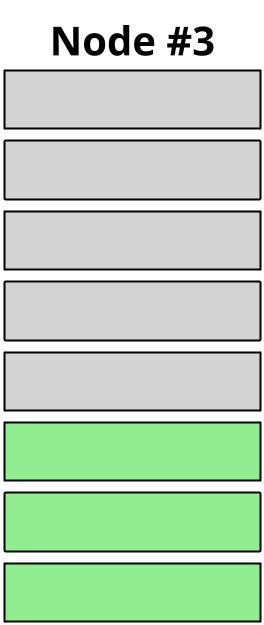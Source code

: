 @startuml
scale 1/5
skinparam ComponentStyle rectangle
skinparam Component {
    FontSize 200
    BackgroundColor LightGrey
    BorderThickness 10
    BorderColor black
}

skinparam Note {
    FontSize 200
    BackgroundColor transparent
    BorderColor transparent
}

skinparam Card {
    FontSize 200
    BackgroundColor transparent
    BorderColor transparent
}

card "Node #3" {
    component "  <color:transparent>dirty pages  " as c1
    component "  <color:transparent>dirty pages  " as c2
    component "  <color:transparent>dirty pages  " as c3
    component "  <color:transparent>dirty pages  " as c4
    component "  <color:transparent>dirty pages  " as c5
    component "  <color:transparent>dirty pages  " as c6 #LightGreen
    component "  <color:transparent>dirty pages  " as c7 #LightGreen
    component "  <color:transparent>dirty pages  " as c8 #LightGreen

    c1-down[hidden]-c2
    c2-down[hidden]-c3
    c3-down[hidden]-c4
    c4-down[hidden]-c5
    c5-down[hidden]-c6
    c6-down[hidden]-c7
    c7-down[hidden]-c8
}

@enduml